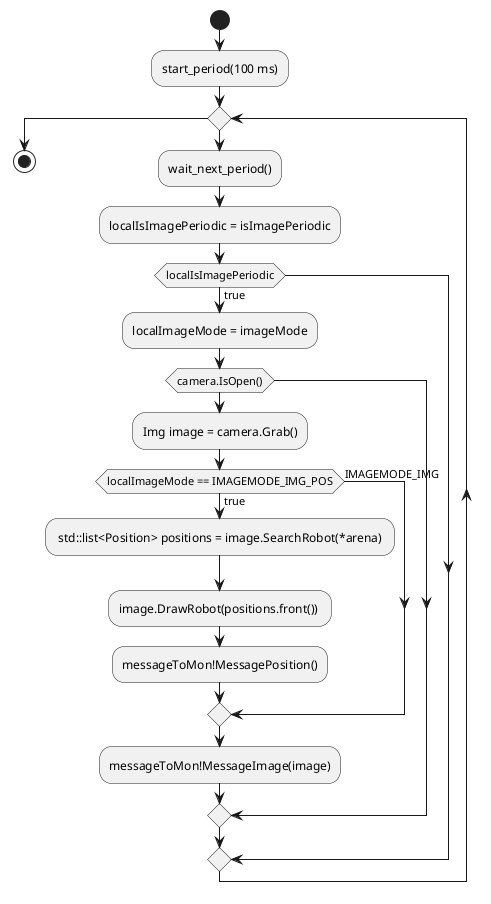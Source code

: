 @startuml
skinparam monochrome true
start
:start_period(100 ms);
while ()
:wait_next_period();
:localIsImagePeriodic = isImagePeriodic;
if (localIsImagePeriodic) then (true)
:localImageMode = imageMode;

if (camera.IsOpen())
:Img image = camera.Grab();

if (localImageMode == IMAGEMODE_IMG_POS) then(true)
: std::list<Position> positions = image.SearchRobot(*arena) ;
:image.DrawRobot(positions.front()) ;
:messageToMon!MessagePosition();
else (IMAGEMODE_IMG)
endif

:messageToMon!MessageImage(image);


endif

else
endif
endwhile
stop
@enduml